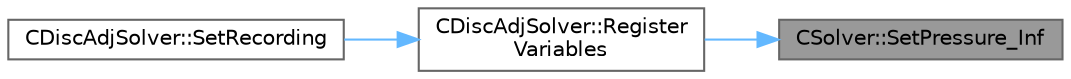 digraph "CSolver::SetPressure_Inf"
{
 // LATEX_PDF_SIZE
  bgcolor="transparent";
  edge [fontname=Helvetica,fontsize=10,labelfontname=Helvetica,labelfontsize=10];
  node [fontname=Helvetica,fontsize=10,shape=box,height=0.2,width=0.4];
  rankdir="RL";
  Node1 [id="Node000001",label="CSolver::SetPressure_Inf",height=0.2,width=0.4,color="gray40", fillcolor="grey60", style="filled", fontcolor="black",tooltip="A virtual member."];
  Node1 -> Node2 [id="edge1_Node000001_Node000002",dir="back",color="steelblue1",style="solid",tooltip=" "];
  Node2 [id="Node000002",label="CDiscAdjSolver::Register\lVariables",height=0.2,width=0.4,color="grey40", fillcolor="white", style="filled",URL="$classCDiscAdjSolver.html#a46669aa416ef9f487c65db54dfab03ee",tooltip="A virtual member."];
  Node2 -> Node3 [id="edge2_Node000002_Node000003",dir="back",color="steelblue1",style="solid",tooltip=" "];
  Node3 [id="Node000003",label="CDiscAdjSolver::SetRecording",height=0.2,width=0.4,color="grey40", fillcolor="white", style="filled",URL="$classCDiscAdjSolver.html#a96dd62e6656d620a13859ecbc5ac963e",tooltip="Prepare the solver for a new recording."];
}
